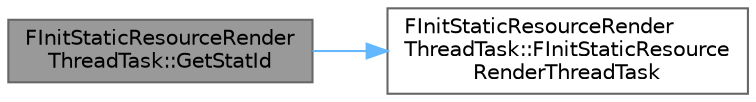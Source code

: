 digraph "FInitStaticResourceRenderThreadTask::GetStatId"
{
 // INTERACTIVE_SVG=YES
 // LATEX_PDF_SIZE
  bgcolor="transparent";
  edge [fontname=Helvetica,fontsize=10,labelfontname=Helvetica,labelfontsize=10];
  node [fontname=Helvetica,fontsize=10,shape=box,height=0.2,width=0.4];
  rankdir="LR";
  Node1 [id="Node000001",label="FInitStaticResourceRender\lThreadTask::GetStatId",height=0.2,width=0.4,color="gray40", fillcolor="grey60", style="filled", fontcolor="black",tooltip=" "];
  Node1 -> Node2 [id="edge1_Node000001_Node000002",color="steelblue1",style="solid",tooltip=" "];
  Node2 [id="Node000002",label="FInitStaticResourceRender\lThreadTask::FInitStaticResource\lRenderThreadTask",height=0.2,width=0.4,color="grey40", fillcolor="white", style="filled",URL="$df/d2f/classFInitStaticResourceRenderThreadTask.html#ab6fa2f1cdc46c6c289190d3012c564f5",tooltip=" "];
}
